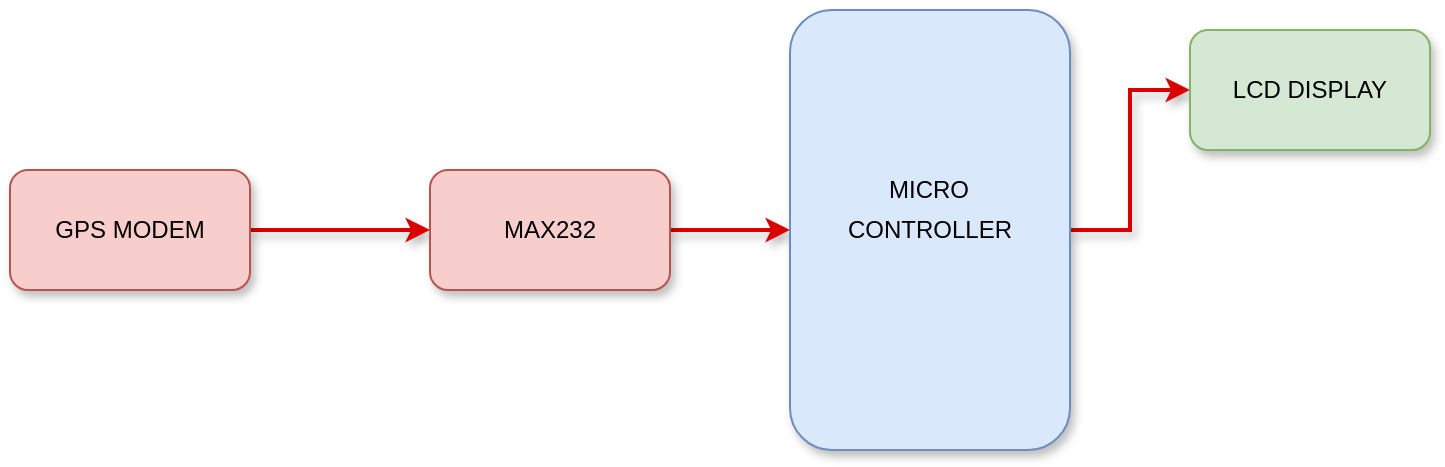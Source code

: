 <mxfile version="15.0.3" type="github">
  <diagram id="NM06wKpaoKB637WCqihN" name="Page-1">
    <mxGraphModel dx="782" dy="436" grid="1" gridSize="10" guides="1" tooltips="1" connect="1" arrows="1" fold="1" page="1" pageScale="1" pageWidth="827" pageHeight="1169" math="0" shadow="0">
      <root>
        <mxCell id="0" />
        <mxCell id="1" parent="0" />
        <mxCell id="9dUxcS6R7O2TgOQSEWJq-6" style="edgeStyle=orthogonalEdgeStyle;rounded=0;orthogonalLoop=1;jettySize=auto;html=1;strokeWidth=2;strokeColor=#DB0000;shadow=1;" edge="1" parent="1" source="9dUxcS6R7O2TgOQSEWJq-1" target="9dUxcS6R7O2TgOQSEWJq-2">
          <mxGeometry relative="1" as="geometry" />
        </mxCell>
        <mxCell id="9dUxcS6R7O2TgOQSEWJq-1" value="GPS MODEM" style="rounded=1;whiteSpace=wrap;html=1;fillColor=#f8cecc;strokeColor=#b85450;shadow=1;" vertex="1" parent="1">
          <mxGeometry x="40" y="170" width="120" height="60" as="geometry" />
        </mxCell>
        <mxCell id="9dUxcS6R7O2TgOQSEWJq-7" style="edgeStyle=orthogonalEdgeStyle;rounded=0;orthogonalLoop=1;jettySize=auto;html=1;entryX=1;entryY=0.5;entryDx=0;entryDy=0;strokeWidth=2;strokeColor=#DB0000;shadow=1;sketch=0;" edge="1" parent="1" source="9dUxcS6R7O2TgOQSEWJq-2" target="9dUxcS6R7O2TgOQSEWJq-3">
          <mxGeometry relative="1" as="geometry" />
        </mxCell>
        <mxCell id="9dUxcS6R7O2TgOQSEWJq-2" value="MAX232" style="rounded=1;whiteSpace=wrap;html=1;fillColor=#f8cecc;strokeColor=#b85450;shadow=1;" vertex="1" parent="1">
          <mxGeometry x="250" y="170" width="120" height="60" as="geometry" />
        </mxCell>
        <mxCell id="9dUxcS6R7O2TgOQSEWJq-8" style="edgeStyle=orthogonalEdgeStyle;rounded=0;orthogonalLoop=1;jettySize=auto;html=1;strokeWidth=2;strokeColor=#DB0000;shadow=1;" edge="1" parent="1" source="9dUxcS6R7O2TgOQSEWJq-3" target="9dUxcS6R7O2TgOQSEWJq-4">
          <mxGeometry relative="1" as="geometry" />
        </mxCell>
        <mxCell id="9dUxcS6R7O2TgOQSEWJq-3" value="CONTROLLER" style="rounded=1;whiteSpace=wrap;html=1;direction=west;fillColor=#dae8fc;strokeColor=#6c8ebf;shadow=1;" vertex="1" parent="1">
          <mxGeometry x="430" y="90" width="140" height="220" as="geometry" />
        </mxCell>
        <mxCell id="9dUxcS6R7O2TgOQSEWJq-4" value="LCD DISPLAY" style="rounded=1;whiteSpace=wrap;html=1;fillColor=#d5e8d4;strokeColor=#82b366;shadow=1;glass=0;sketch=0;" vertex="1" parent="1">
          <mxGeometry x="630" y="100" width="120" height="60" as="geometry" />
        </mxCell>
        <mxCell id="9dUxcS6R7O2TgOQSEWJq-9" value="MICRO" style="text;html=1;resizable=0;autosize=1;align=center;verticalAlign=middle;points=[];fillColor=none;strokeColor=none;rounded=0;shadow=1;glass=0;sketch=0;" vertex="1" parent="1">
          <mxGeometry x="474" y="170" width="50" height="20" as="geometry" />
        </mxCell>
      </root>
    </mxGraphModel>
  </diagram>
</mxfile>
